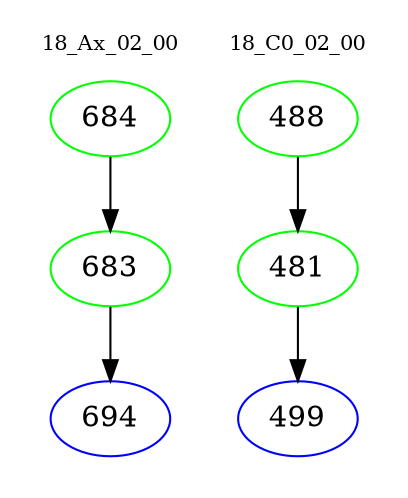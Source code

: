 digraph{
subgraph cluster_0 {
color = white
label = "18_Ax_02_00";
fontsize=10;
T0_684 [label="684", color="green"]
T0_684 -> T0_683 [color="black"]
T0_683 [label="683", color="green"]
T0_683 -> T0_694 [color="black"]
T0_694 [label="694", color="blue"]
}
subgraph cluster_1 {
color = white
label = "18_C0_02_00";
fontsize=10;
T1_488 [label="488", color="green"]
T1_488 -> T1_481 [color="black"]
T1_481 [label="481", color="green"]
T1_481 -> T1_499 [color="black"]
T1_499 [label="499", color="blue"]
}
}

